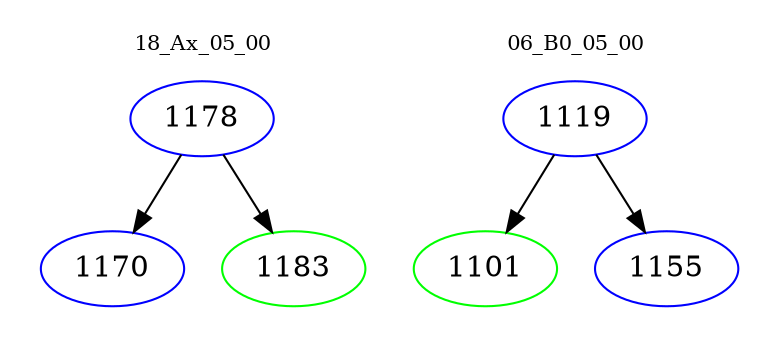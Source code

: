digraph{
subgraph cluster_0 {
color = white
label = "18_Ax_05_00";
fontsize=10;
T0_1178 [label="1178", color="blue"]
T0_1178 -> T0_1170 [color="black"]
T0_1170 [label="1170", color="blue"]
T0_1178 -> T0_1183 [color="black"]
T0_1183 [label="1183", color="green"]
}
subgraph cluster_1 {
color = white
label = "06_B0_05_00";
fontsize=10;
T1_1119 [label="1119", color="blue"]
T1_1119 -> T1_1101 [color="black"]
T1_1101 [label="1101", color="green"]
T1_1119 -> T1_1155 [color="black"]
T1_1155 [label="1155", color="blue"]
}
}
